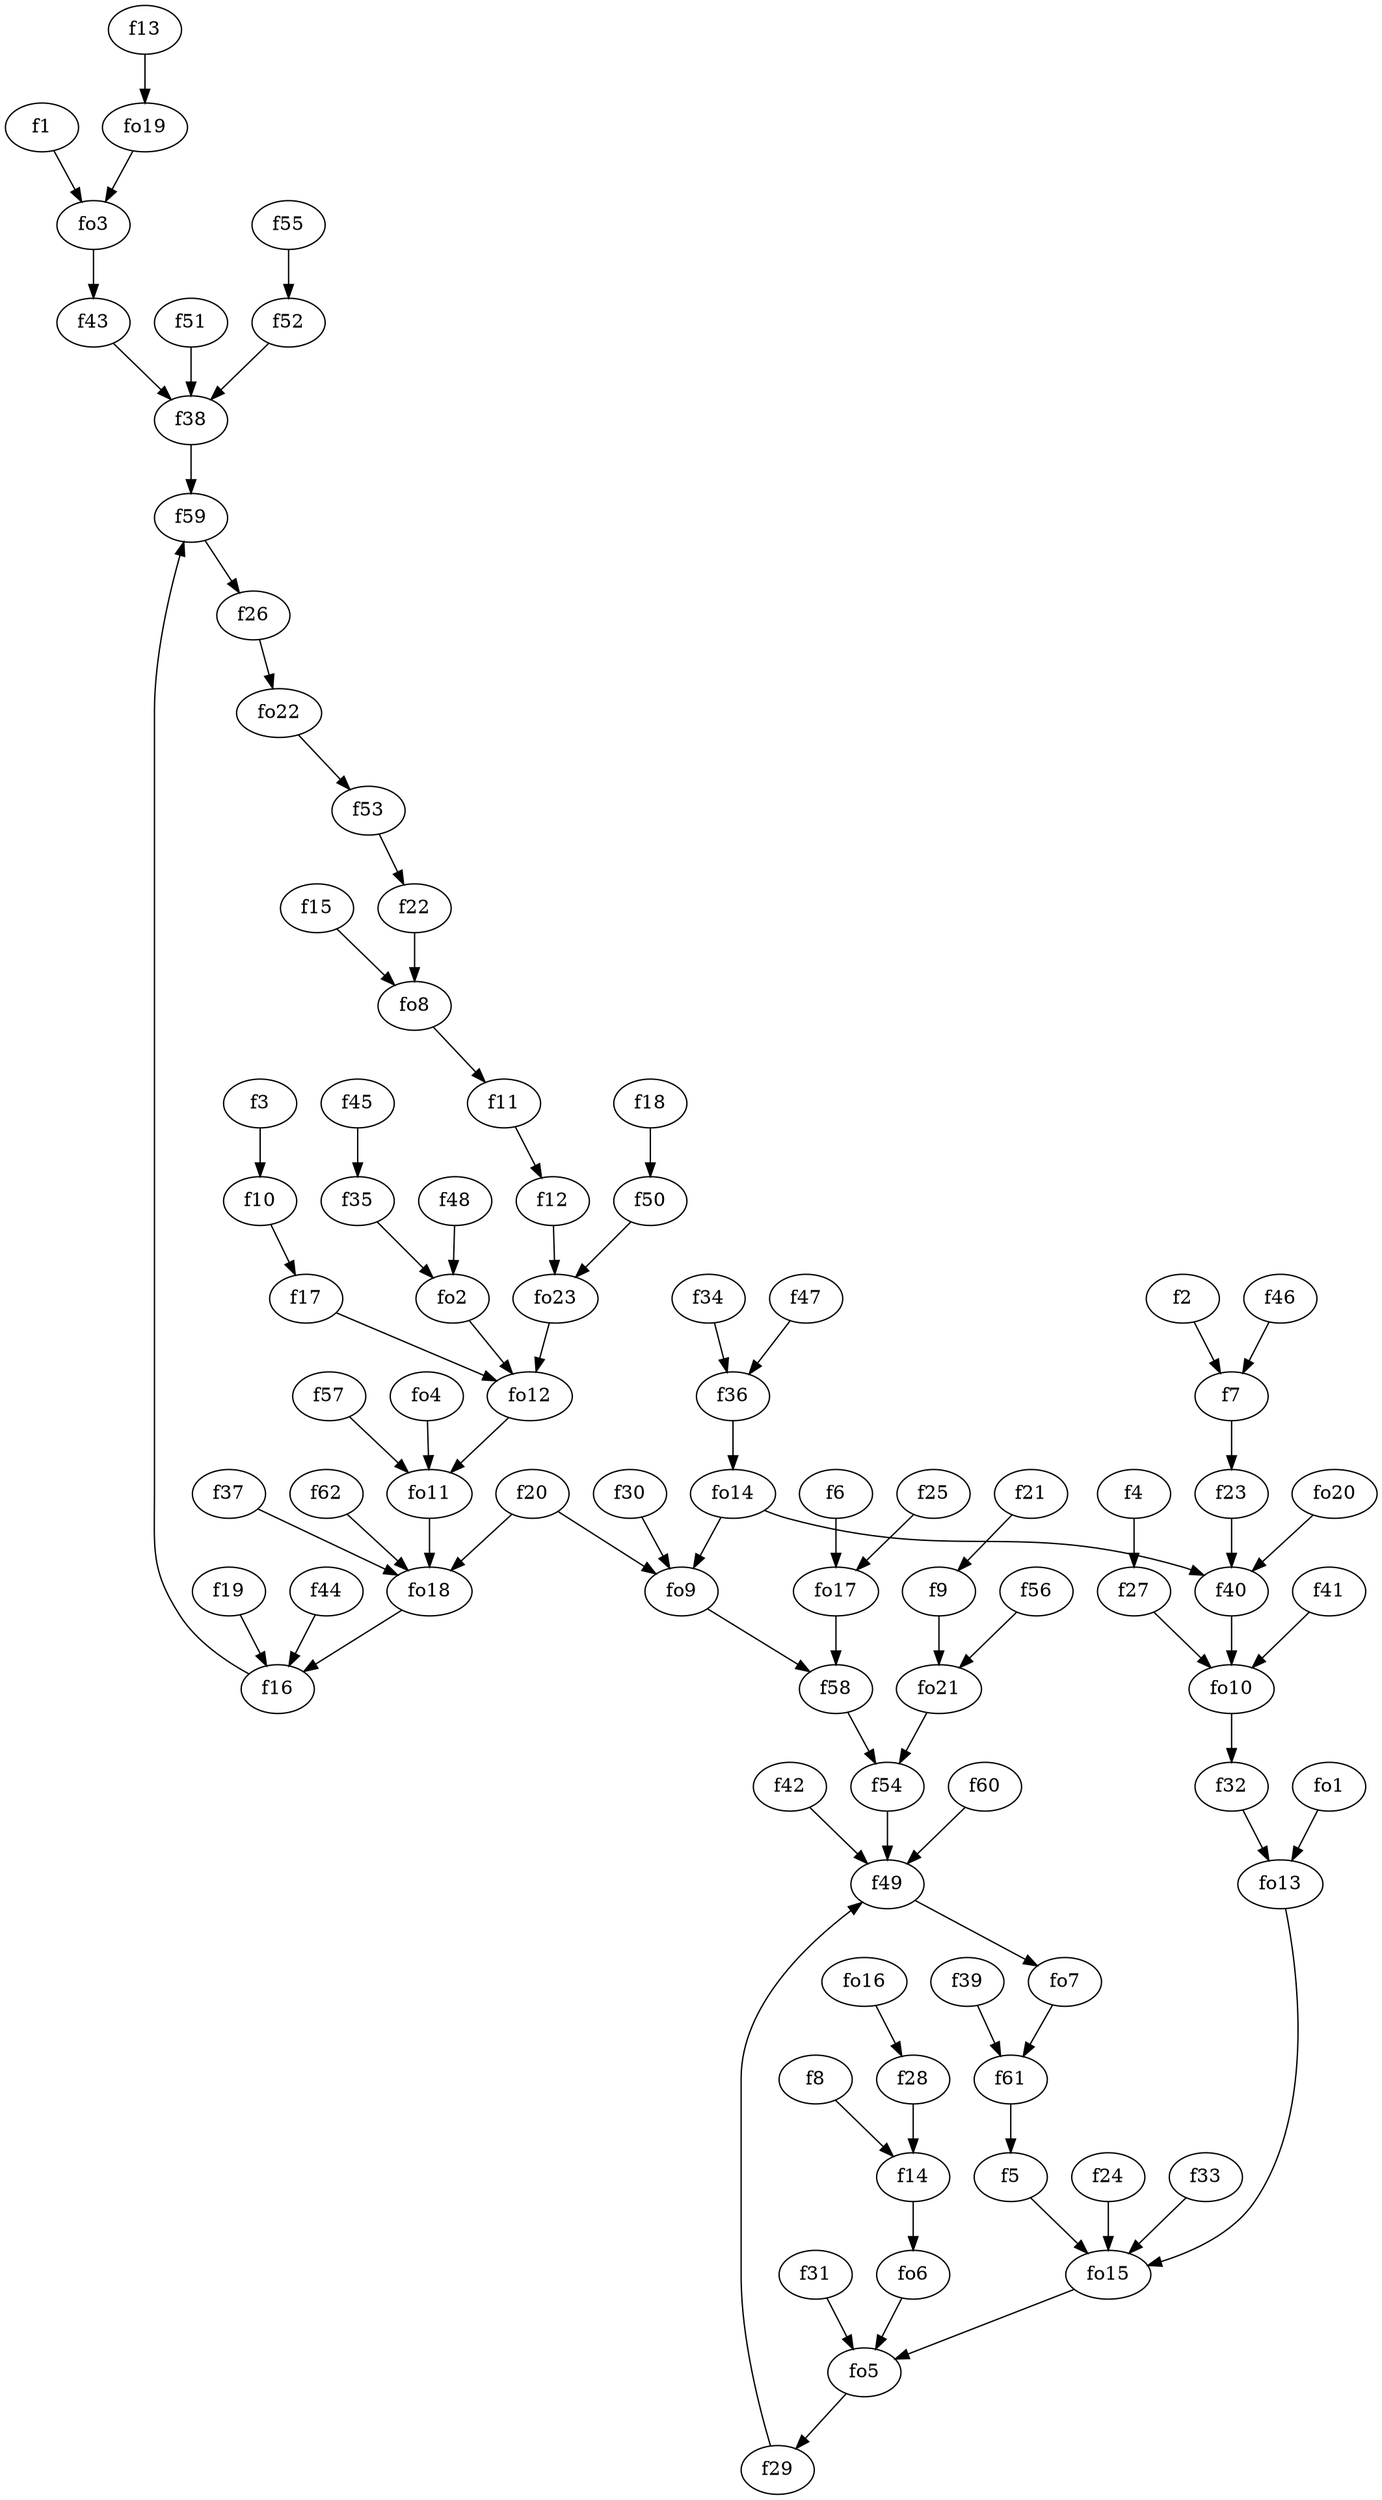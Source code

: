 strict digraph  {
f1;
f2;
f3;
f4;
f5;
f6;
f7;
f8;
f9;
f10;
f11;
f12;
f13;
f14;
f15;
f16;
f17;
f18;
f19;
f20;
f21;
f22;
f23;
f24;
f25;
f26;
f27;
f28;
f29;
f30;
f31;
f32;
f33;
f34;
f35;
f36;
f37;
f38;
f39;
f40;
f41;
f42;
f43;
f44;
f45;
f46;
f47;
f48;
f49;
f50;
f51;
f52;
f53;
f54;
f55;
f56;
f57;
f58;
f59;
f60;
f61;
f62;
fo1;
fo2;
fo3;
fo4;
fo5;
fo6;
fo7;
fo8;
fo9;
fo10;
fo11;
fo12;
fo13;
fo14;
fo15;
fo16;
fo17;
fo18;
fo19;
fo20;
fo21;
fo22;
fo23;
f1 -> fo3  [weight=2];
f2 -> f7  [weight=2];
f3 -> f10  [weight=2];
f4 -> f27  [weight=2];
f5 -> fo15  [weight=2];
f6 -> fo17  [weight=2];
f7 -> f23  [weight=2];
f8 -> f14  [weight=2];
f9 -> fo21  [weight=2];
f10 -> f17  [weight=2];
f11 -> f12  [weight=2];
f12 -> fo23  [weight=2];
f13 -> fo19  [weight=2];
f14 -> fo6  [weight=2];
f15 -> fo8  [weight=2];
f16 -> f59  [weight=2];
f17 -> fo12  [weight=2];
f18 -> f50  [weight=2];
f19 -> f16  [weight=2];
f20 -> fo18  [weight=2];
f20 -> fo9  [weight=2];
f21 -> f9  [weight=2];
f22 -> fo8  [weight=2];
f23 -> f40  [weight=2];
f24 -> fo15  [weight=2];
f25 -> fo17  [weight=2];
f26 -> fo22  [weight=2];
f27 -> fo10  [weight=2];
f28 -> f14  [weight=2];
f29 -> f49  [weight=2];
f30 -> fo9  [weight=2];
f31 -> fo5  [weight=2];
f32 -> fo13  [weight=2];
f33 -> fo15  [weight=2];
f34 -> f36  [weight=2];
f35 -> fo2  [weight=2];
f36 -> fo14  [weight=2];
f37 -> fo18  [weight=2];
f38 -> f59  [weight=2];
f39 -> f61  [weight=2];
f40 -> fo10  [weight=2];
f41 -> fo10  [weight=2];
f42 -> f49  [weight=2];
f43 -> f38  [weight=2];
f44 -> f16  [weight=2];
f45 -> f35  [weight=2];
f46 -> f7  [weight=2];
f47 -> f36  [weight=2];
f48 -> fo2  [weight=2];
f49 -> fo7  [weight=2];
f50 -> fo23  [weight=2];
f51 -> f38  [weight=2];
f52 -> f38  [weight=2];
f53 -> f22  [weight=2];
f54 -> f49  [weight=2];
f55 -> f52  [weight=2];
f56 -> fo21  [weight=2];
f57 -> fo11  [weight=2];
f58 -> f54  [weight=2];
f59 -> f26  [weight=2];
f60 -> f49  [weight=2];
f61 -> f5  [weight=2];
f62 -> fo18  [weight=2];
fo1 -> fo13  [weight=2];
fo2 -> fo12  [weight=2];
fo3 -> f43  [weight=2];
fo4 -> fo11  [weight=2];
fo5 -> f29  [weight=2];
fo6 -> fo5  [weight=2];
fo7 -> f61  [weight=2];
fo8 -> f11  [weight=2];
fo9 -> f58  [weight=2];
fo10 -> f32  [weight=2];
fo11 -> fo18  [weight=2];
fo12 -> fo11  [weight=2];
fo13 -> fo15  [weight=2];
fo14 -> fo9  [weight=2];
fo14 -> f40  [weight=2];
fo15 -> fo5  [weight=2];
fo16 -> f28  [weight=2];
fo17 -> f58  [weight=2];
fo18 -> f16  [weight=2];
fo19 -> fo3  [weight=2];
fo20 -> f40  [weight=2];
fo21 -> f54  [weight=2];
fo22 -> f53  [weight=2];
fo23 -> fo12  [weight=2];
}
